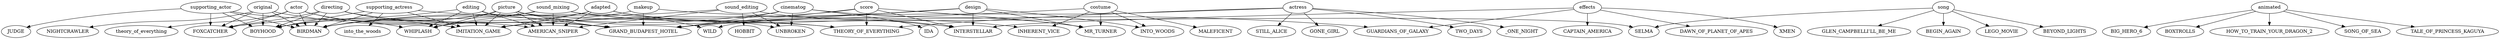 digraph {
picture->AMERICAN_SNIPER
picture->BIRDMAN
picture->BOYHOOD
picture->GRAND_BUDAPEST_HOTEL
picture->IMITATION_GAME
picture->SELMA
picture->THEORY_OF_EVERYTHING
picture->WHIPLASH


actor->FOXCATCHER
actor->AMERICAN_SNIPER
actor->IMITATION_GAME
actor->BIRDMAN
actor->theory_of_everything


supporting_actor->JUDGE
supporting_actor->BOYHOOD
supporting_actor->BIRDMAN
supporting_actor->FOXCATCHER
supporting_actor->WHIPLASH


actress->TWO_DAYS,_ONE_NIGHT
actress->THEORY_OF_EVERYTHING
actress->STILL_ALICE
actress->GONE_GIRL
actress->WILD


supporting_actress->BOYHOOD
supporting_actress->WILD
supporting_actress->IMITATION_GAME
supporting_actress->BIRDMAN
supporting_actress->into_the_woods


animated->BIG_HERO_6
animated->BOXTROLLS
animated->HOW_TO_TRAIN_YOUR_DRAGON_2
animated->SONG_OF_SEA
animated->TALE_OF_PRINCESS_KAGUYA


cinematog->BIRDMAN
cinematog->GRAND_BUDAPEST_HOTEL
cinematog->IDA
cinematog->MR_TURNER
cinematog->UNBROKEN


costume->GRAND_BUDAPEST_HOTEL
costume->INHERENT_VICE
costume->INTO_WOODS
costume->MALEFICENT
costume->MR_TURNER


directing->BIRDMAN
directing->BOYHOOD
directing->FOXCATCHER
directing->GRAND_BUDAPEST_HOTEL
directing->IMITATION_GAME


editing->AMERICAN_SNIPER
editing->BOYHOOD
editing->GRAND_BUDAPEST_HOTEL
editing->IMITATION_GAME
editing->WHIPLASH


makeup->FOXCATCHER
makeup->GRAND_BUDAPEST_HOTEL
makeup->GUARDIANS_OF_GALAXY


score->GRAND_BUDAPEST_HOTEL
score->IMITATION_GAME
score->INTERSTELLAR
score->MR_TURNER
score->THEORY_OF_EVERYTHING


song->LEGO_MOVIE
song->SELMA
song->BEYOND_LIGHTS
song->GLEN_CAMPBELLI’LL_BE_ME
song->BEGIN_AGAIN


design->GRAND_BUDAPEST_HOTEL
design->IMITATION_GAME
design->INTERSTELLAR
design->INTO_WOODS
design->MR_TURNER


sound_editing->AMERICAN_SNIPER
sound_editing->BIRDMAN
sound_editing->HOBBIT:_BATTLE_OF_FIVE_ARMIES
sound_editing->INTERSTELLAR
sound_editing->UNBROKEN


sound_mixing->AMERICAN_SNIPER
sound_mixing->BIRDMAN
sound_mixing->INTERSTELLAR
sound_mixing->UNBROKEN
sound_mixing->WHIPLASH


effects->CAPTAIN_AMERICA:_WINTER_SOLDIER
effects->DAWN_OF_PLANET_OF_APES
effects->GUARDIANS_OF_GALAXY
effects->INTERSTELLAR
effects->XMEN:_DAYS_OF_FUTURE_PAST


adapted->AMERICAN_SNIPER
adapted->IMITATION_GAME
adapted->INHERENT_VICE
adapted->THEORY_OF_EVERYTHING
adapted->WHIPLASH


original->BIRDMAN
original->BOYHOOD
original->FOXCATCHER
original->GRAND_BUDAPEST_HOTEL
original->NIGHTCRAWLER

}
